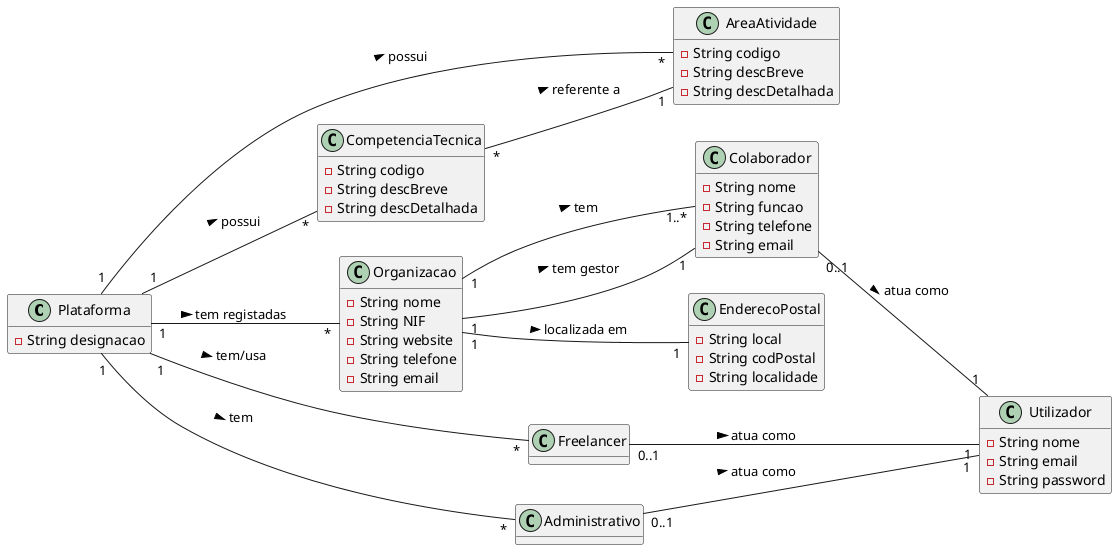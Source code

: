 @startuml
hide methods
left to right direction

class Plataforma {
  -String designacao
}

class AreaAtividade {
  -String codigo
  -String descBreve
  -String descDetalhada
 
}

class CompetenciaTecnica {
  -String codigo
  -String descBreve
  -String descDetalhada
}

class Organizacao {
  -String nome
  -String NIF
  -String website
  -String telefone
  -String email
}

class Colaborador {
  -String nome
  -String funcao
  -String telefone
  -String email
}

class EnderecoPostal {
  -String local
  -String codPostal
  -String localidade
}

class Freelancer {
  
}

class Administrativo {
  
}

class Utilizador {
  -String nome
  -String email
  -String password
}


Plataforma "1" -- "*" AreaAtividade : possui >
Plataforma "1" -- "*" CompetenciaTecnica : possui >
Plataforma "1" -- "*" Organizacao : tem registadas >
Plataforma "1" -- "*" Freelancer : tem/usa  >
Plataforma "1" -- "*" Administrativo : tem  >
CompetenciaTecnica "*" -- "1" AreaAtividade : referente a >
Organizacao "1" -- "1..*" Colaborador: tem >
Organizacao "1" -- "1" Colaborador: tem gestor >
Organizacao "1" -- "1" EnderecoPostal: localizada em >

Freelancer "0..1" -- "1" Utilizador: atua como >
Administrativo "0..1" -- "1" Utilizador: atua como >
Colaborador "0..1" -- "1" Utilizador: atua como >

@enduml
